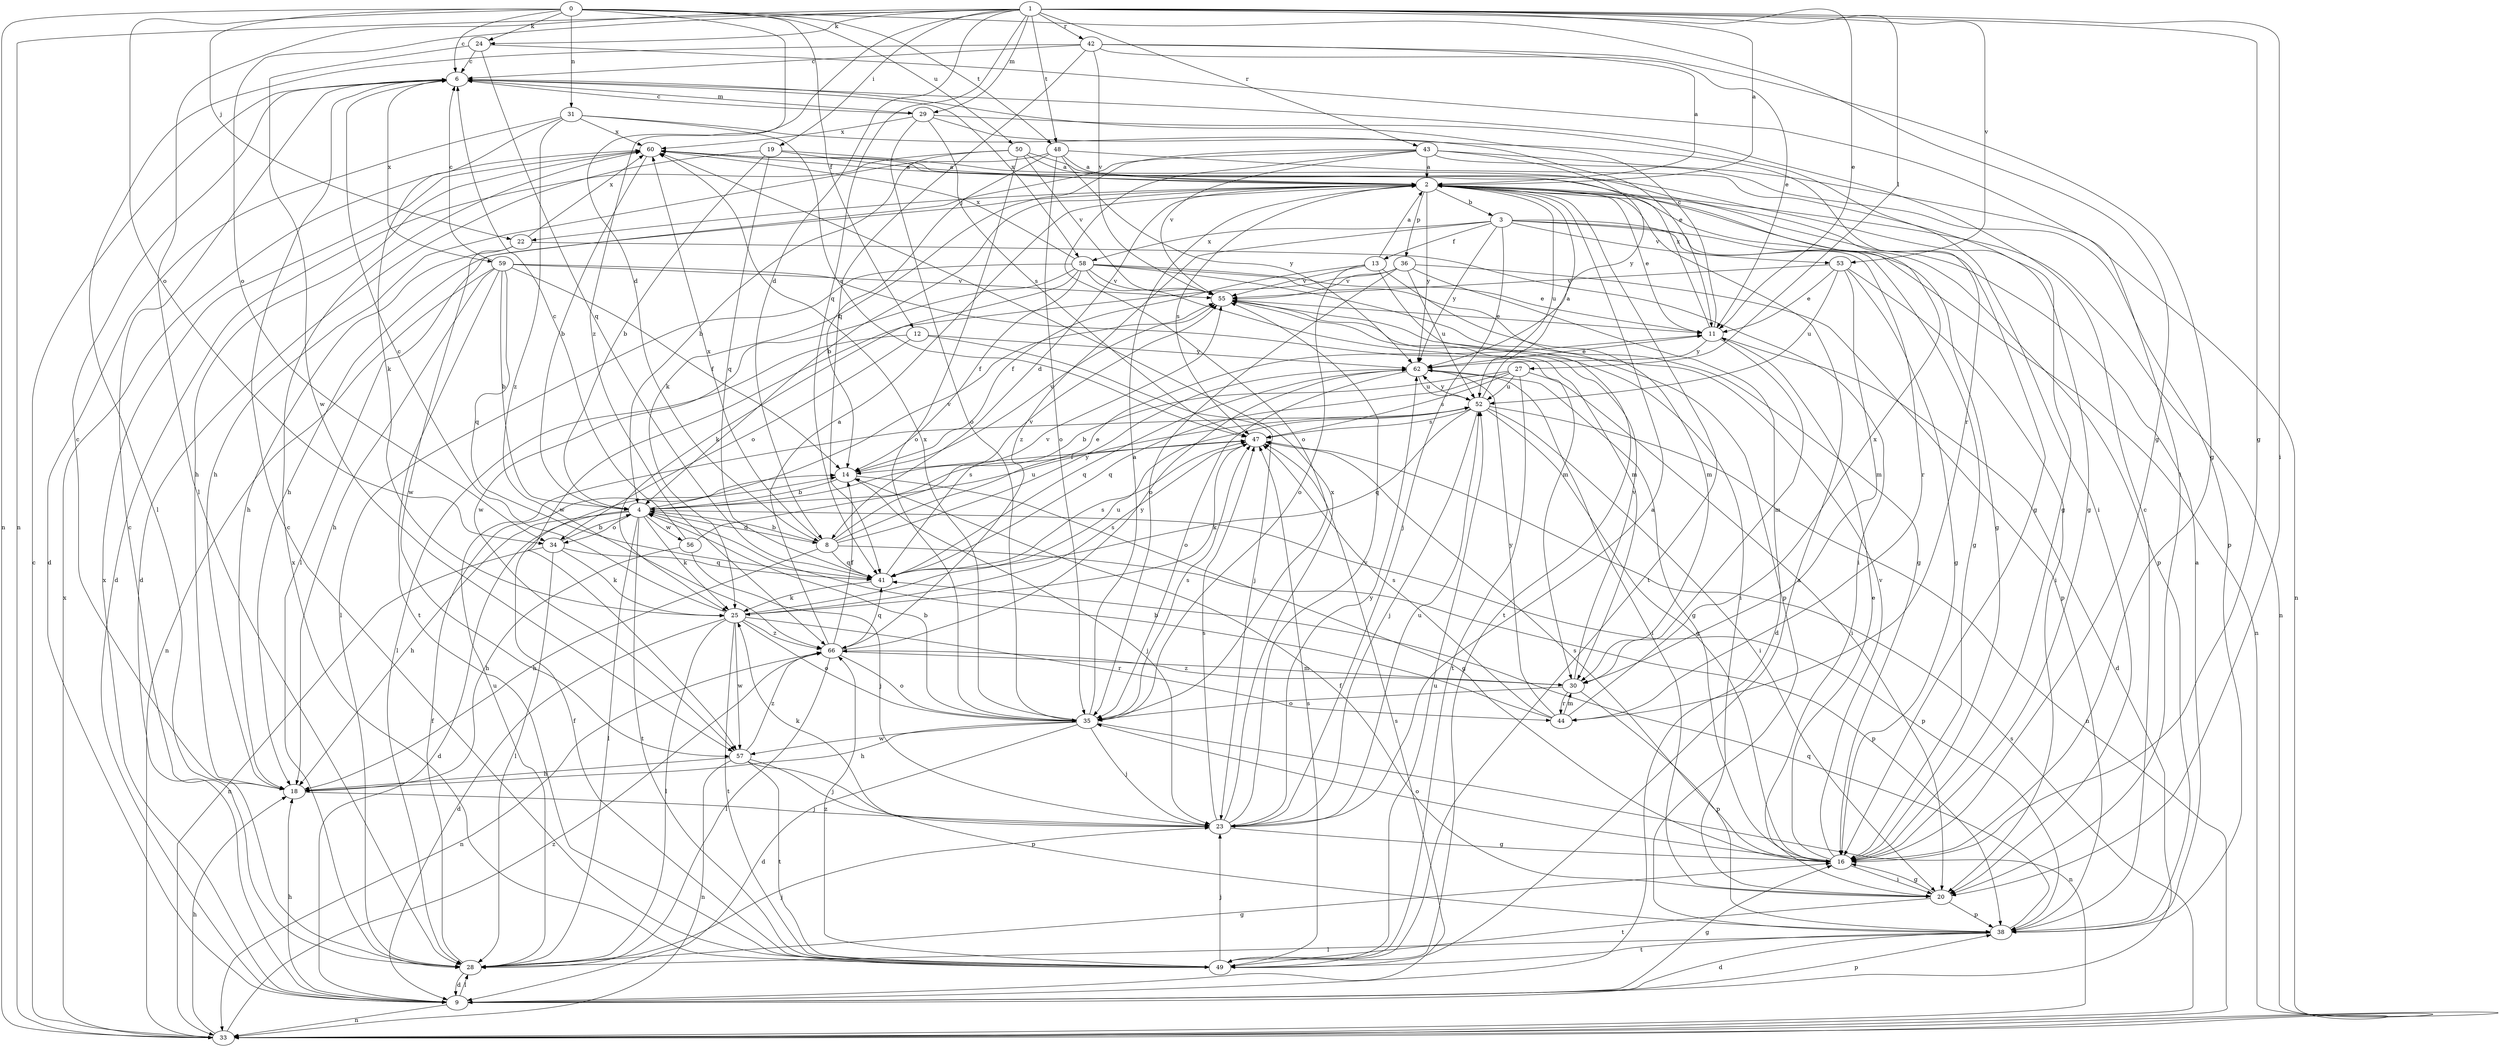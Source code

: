 strict digraph  {
0;
1;
2;
3;
4;
6;
8;
9;
11;
12;
13;
14;
16;
18;
19;
20;
22;
23;
24;
25;
27;
28;
29;
30;
31;
33;
34;
35;
36;
38;
41;
42;
43;
44;
47;
48;
49;
50;
52;
53;
55;
56;
57;
58;
59;
60;
62;
66;
0 -> 6  [label=c];
0 -> 8  [label=d];
0 -> 12  [label=f];
0 -> 16  [label=g];
0 -> 22  [label=j];
0 -> 24  [label=k];
0 -> 31  [label=n];
0 -> 33  [label=n];
0 -> 34  [label=o];
0 -> 48  [label=t];
0 -> 50  [label=u];
1 -> 2  [label=a];
1 -> 8  [label=d];
1 -> 11  [label=e];
1 -> 16  [label=g];
1 -> 19  [label=i];
1 -> 20  [label=i];
1 -> 24  [label=k];
1 -> 27  [label=l];
1 -> 28  [label=l];
1 -> 29  [label=m];
1 -> 33  [label=n];
1 -> 34  [label=o];
1 -> 41  [label=q];
1 -> 42  [label=r];
1 -> 43  [label=r];
1 -> 48  [label=t];
1 -> 53  [label=v];
1 -> 66  [label=z];
2 -> 3  [label=b];
2 -> 4  [label=b];
2 -> 8  [label=d];
2 -> 11  [label=e];
2 -> 16  [label=g];
2 -> 18  [label=h];
2 -> 22  [label=j];
2 -> 33  [label=n];
2 -> 36  [label=p];
2 -> 38  [label=p];
2 -> 47  [label=s];
2 -> 49  [label=t];
2 -> 52  [label=u];
2 -> 62  [label=y];
3 -> 13  [label=f];
3 -> 16  [label=g];
3 -> 23  [label=j];
3 -> 33  [label=n];
3 -> 44  [label=r];
3 -> 53  [label=v];
3 -> 58  [label=x];
3 -> 62  [label=y];
3 -> 66  [label=z];
4 -> 8  [label=d];
4 -> 9  [label=d];
4 -> 18  [label=h];
4 -> 25  [label=k];
4 -> 28  [label=l];
4 -> 34  [label=o];
4 -> 38  [label=p];
4 -> 47  [label=s];
4 -> 49  [label=t];
4 -> 55  [label=v];
4 -> 56  [label=w];
6 -> 29  [label=m];
6 -> 58  [label=x];
6 -> 59  [label=x];
8 -> 4  [label=b];
8 -> 11  [label=e];
8 -> 18  [label=h];
8 -> 38  [label=p];
8 -> 41  [label=q];
8 -> 55  [label=v];
8 -> 60  [label=x];
8 -> 62  [label=y];
9 -> 16  [label=g];
9 -> 18  [label=h];
9 -> 28  [label=l];
9 -> 33  [label=n];
9 -> 38  [label=p];
9 -> 47  [label=s];
9 -> 60  [label=x];
11 -> 6  [label=c];
11 -> 9  [label=d];
11 -> 30  [label=m];
11 -> 60  [label=x];
11 -> 62  [label=y];
12 -> 23  [label=j];
12 -> 28  [label=l];
12 -> 34  [label=o];
12 -> 62  [label=y];
13 -> 2  [label=a];
13 -> 14  [label=f];
13 -> 30  [label=m];
13 -> 35  [label=o];
13 -> 49  [label=t];
13 -> 55  [label=v];
14 -> 4  [label=b];
14 -> 16  [label=g];
14 -> 23  [label=j];
14 -> 55  [label=v];
16 -> 11  [label=e];
16 -> 20  [label=i];
16 -> 35  [label=o];
16 -> 47  [label=s];
16 -> 55  [label=v];
18 -> 6  [label=c];
18 -> 23  [label=j];
19 -> 2  [label=a];
19 -> 4  [label=b];
19 -> 9  [label=d];
19 -> 16  [label=g];
19 -> 41  [label=q];
20 -> 14  [label=f];
20 -> 16  [label=g];
20 -> 38  [label=p];
20 -> 49  [label=t];
22 -> 18  [label=h];
22 -> 20  [label=i];
22 -> 57  [label=w];
22 -> 60  [label=x];
23 -> 2  [label=a];
23 -> 16  [label=g];
23 -> 25  [label=k];
23 -> 47  [label=s];
23 -> 52  [label=u];
23 -> 55  [label=v];
23 -> 60  [label=x];
23 -> 62  [label=y];
24 -> 6  [label=c];
24 -> 20  [label=i];
24 -> 41  [label=q];
24 -> 57  [label=w];
25 -> 6  [label=c];
25 -> 9  [label=d];
25 -> 28  [label=l];
25 -> 35  [label=o];
25 -> 44  [label=r];
25 -> 47  [label=s];
25 -> 49  [label=t];
25 -> 52  [label=u];
25 -> 57  [label=w];
25 -> 66  [label=z];
27 -> 4  [label=b];
27 -> 20  [label=i];
27 -> 41  [label=q];
27 -> 47  [label=s];
27 -> 49  [label=t];
27 -> 52  [label=u];
28 -> 6  [label=c];
28 -> 9  [label=d];
28 -> 14  [label=f];
28 -> 16  [label=g];
28 -> 23  [label=j];
28 -> 52  [label=u];
29 -> 6  [label=c];
29 -> 11  [label=e];
29 -> 20  [label=i];
29 -> 35  [label=o];
29 -> 47  [label=s];
29 -> 60  [label=x];
30 -> 35  [label=o];
30 -> 38  [label=p];
30 -> 44  [label=r];
30 -> 55  [label=v];
30 -> 66  [label=z];
31 -> 9  [label=d];
31 -> 25  [label=k];
31 -> 44  [label=r];
31 -> 47  [label=s];
31 -> 60  [label=x];
31 -> 66  [label=z];
33 -> 6  [label=c];
33 -> 18  [label=h];
33 -> 47  [label=s];
33 -> 60  [label=x];
33 -> 66  [label=z];
34 -> 4  [label=b];
34 -> 25  [label=k];
34 -> 28  [label=l];
34 -> 33  [label=n];
34 -> 41  [label=q];
35 -> 2  [label=a];
35 -> 4  [label=b];
35 -> 9  [label=d];
35 -> 18  [label=h];
35 -> 23  [label=j];
35 -> 33  [label=n];
35 -> 47  [label=s];
35 -> 57  [label=w];
35 -> 60  [label=x];
36 -> 9  [label=d];
36 -> 35  [label=o];
36 -> 38  [label=p];
36 -> 52  [label=u];
36 -> 55  [label=v];
36 -> 57  [label=w];
38 -> 2  [label=a];
38 -> 6  [label=c];
38 -> 9  [label=d];
38 -> 28  [label=l];
38 -> 41  [label=q];
38 -> 49  [label=t];
41 -> 25  [label=k];
41 -> 47  [label=s];
41 -> 55  [label=v];
42 -> 2  [label=a];
42 -> 6  [label=c];
42 -> 11  [label=e];
42 -> 16  [label=g];
42 -> 28  [label=l];
42 -> 41  [label=q];
42 -> 55  [label=v];
43 -> 2  [label=a];
43 -> 25  [label=k];
43 -> 28  [label=l];
43 -> 33  [label=n];
43 -> 35  [label=o];
43 -> 38  [label=p];
43 -> 55  [label=v];
43 -> 62  [label=y];
44 -> 4  [label=b];
44 -> 30  [label=m];
44 -> 47  [label=s];
44 -> 60  [label=x];
44 -> 62  [label=y];
47 -> 14  [label=f];
47 -> 25  [label=k];
48 -> 2  [label=a];
48 -> 14  [label=f];
48 -> 16  [label=g];
48 -> 18  [label=h];
48 -> 35  [label=o];
48 -> 62  [label=y];
49 -> 2  [label=a];
49 -> 6  [label=c];
49 -> 14  [label=f];
49 -> 23  [label=j];
49 -> 47  [label=s];
49 -> 52  [label=u];
49 -> 60  [label=x];
49 -> 66  [label=z];
50 -> 2  [label=a];
50 -> 4  [label=b];
50 -> 9  [label=d];
50 -> 16  [label=g];
50 -> 35  [label=o];
50 -> 55  [label=v];
52 -> 2  [label=a];
52 -> 16  [label=g];
52 -> 20  [label=i];
52 -> 23  [label=j];
52 -> 33  [label=n];
52 -> 41  [label=q];
52 -> 47  [label=s];
52 -> 62  [label=y];
53 -> 11  [label=e];
53 -> 16  [label=g];
53 -> 20  [label=i];
53 -> 30  [label=m];
53 -> 52  [label=u];
53 -> 55  [label=v];
55 -> 11  [label=e];
55 -> 20  [label=i];
56 -> 6  [label=c];
56 -> 18  [label=h];
56 -> 23  [label=j];
56 -> 52  [label=u];
57 -> 18  [label=h];
57 -> 23  [label=j];
57 -> 33  [label=n];
57 -> 38  [label=p];
57 -> 49  [label=t];
57 -> 66  [label=z];
58 -> 11  [label=e];
58 -> 14  [label=f];
58 -> 16  [label=g];
58 -> 25  [label=k];
58 -> 28  [label=l];
58 -> 30  [label=m];
58 -> 38  [label=p];
58 -> 55  [label=v];
58 -> 57  [label=w];
58 -> 60  [label=x];
59 -> 4  [label=b];
59 -> 6  [label=c];
59 -> 14  [label=f];
59 -> 18  [label=h];
59 -> 30  [label=m];
59 -> 33  [label=n];
59 -> 41  [label=q];
59 -> 49  [label=t];
59 -> 55  [label=v];
60 -> 2  [label=a];
60 -> 4  [label=b];
60 -> 18  [label=h];
62 -> 11  [label=e];
62 -> 16  [label=g];
62 -> 20  [label=i];
62 -> 35  [label=o];
62 -> 41  [label=q];
62 -> 52  [label=u];
66 -> 2  [label=a];
66 -> 14  [label=f];
66 -> 28  [label=l];
66 -> 30  [label=m];
66 -> 33  [label=n];
66 -> 35  [label=o];
66 -> 41  [label=q];
66 -> 62  [label=y];
}
